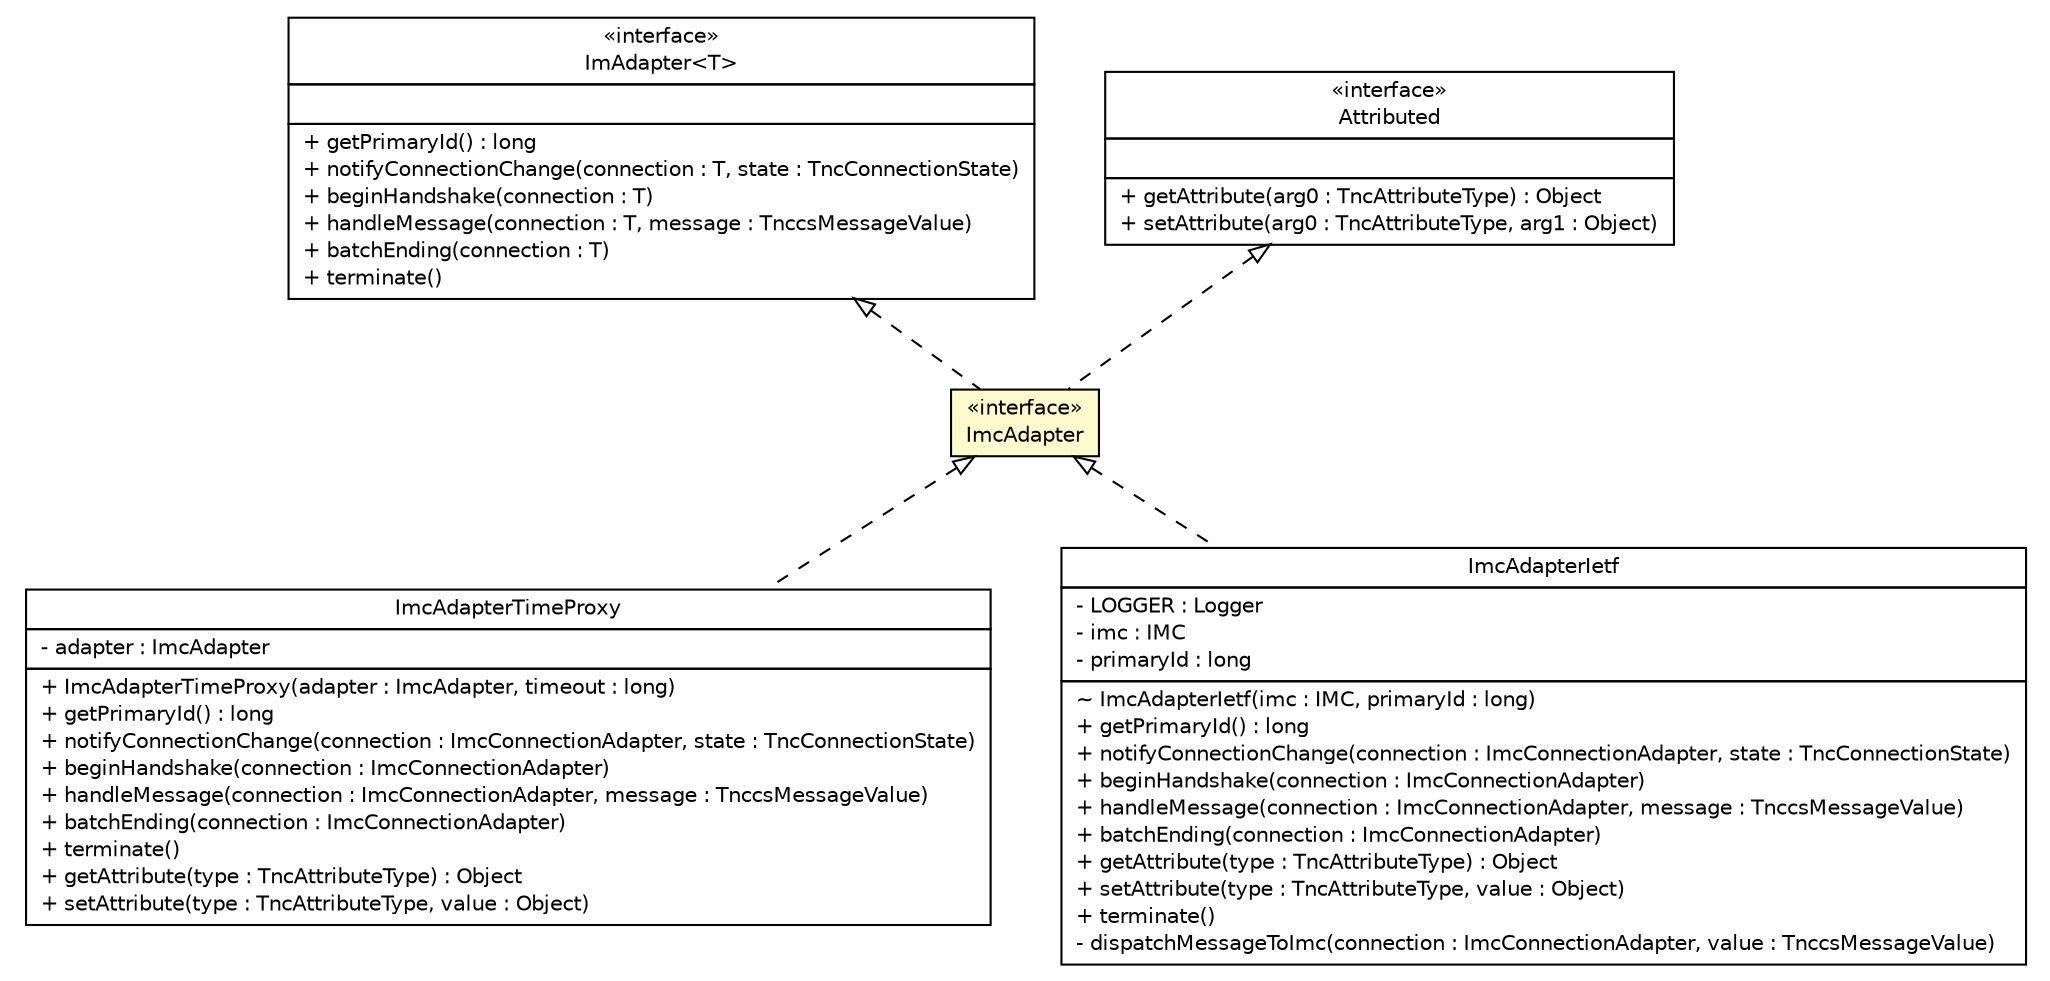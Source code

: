 #!/usr/local/bin/dot
#
# Class diagram 
# Generated by UMLGraph version R5_6 (http://www.umlgraph.org/)
#

digraph G {
	edge [fontname="Helvetica",fontsize=10,labelfontname="Helvetica",labelfontsize=10];
	node [fontname="Helvetica",fontsize=10,shape=plaintext];
	nodesep=0.25;
	ranksep=0.5;
	// de.hsbremen.tc.tnc.tnccs.adapter.im.ImcAdapterTimeProxy
	c21265 [label=<<table title="de.hsbremen.tc.tnc.tnccs.adapter.im.ImcAdapterTimeProxy" border="0" cellborder="1" cellspacing="0" cellpadding="2" port="p" href="./ImcAdapterTimeProxy.html">
		<tr><td><table border="0" cellspacing="0" cellpadding="1">
<tr><td align="center" balign="center"> ImcAdapterTimeProxy </td></tr>
		</table></td></tr>
		<tr><td><table border="0" cellspacing="0" cellpadding="1">
<tr><td align="left" balign="left"> - adapter : ImcAdapter </td></tr>
		</table></td></tr>
		<tr><td><table border="0" cellspacing="0" cellpadding="1">
<tr><td align="left" balign="left"> + ImcAdapterTimeProxy(adapter : ImcAdapter, timeout : long) </td></tr>
<tr><td align="left" balign="left"> + getPrimaryId() : long </td></tr>
<tr><td align="left" balign="left"> + notifyConnectionChange(connection : ImcConnectionAdapter, state : TncConnectionState) </td></tr>
<tr><td align="left" balign="left"> + beginHandshake(connection : ImcConnectionAdapter) </td></tr>
<tr><td align="left" balign="left"> + handleMessage(connection : ImcConnectionAdapter, message : TnccsMessageValue) </td></tr>
<tr><td align="left" balign="left"> + batchEnding(connection : ImcConnectionAdapter) </td></tr>
<tr><td align="left" balign="left"> + terminate() </td></tr>
<tr><td align="left" balign="left"> + getAttribute(type : TncAttributeType) : Object </td></tr>
<tr><td align="left" balign="left"> + setAttribute(type : TncAttributeType, value : Object) </td></tr>
		</table></td></tr>
		</table>>, URL="./ImcAdapterTimeProxy.html", fontname="Helvetica", fontcolor="black", fontsize=10.0];
	// de.hsbremen.tc.tnc.tnccs.adapter.im.ImAdapter<T>
	c21267 [label=<<table title="de.hsbremen.tc.tnc.tnccs.adapter.im.ImAdapter" border="0" cellborder="1" cellspacing="0" cellpadding="2" port="p" href="./ImAdapter.html">
		<tr><td><table border="0" cellspacing="0" cellpadding="1">
<tr><td align="center" balign="center"> &#171;interface&#187; </td></tr>
<tr><td align="center" balign="center"> ImAdapter&lt;T&gt; </td></tr>
		</table></td></tr>
		<tr><td><table border="0" cellspacing="0" cellpadding="1">
<tr><td align="left" balign="left">  </td></tr>
		</table></td></tr>
		<tr><td><table border="0" cellspacing="0" cellpadding="1">
<tr><td align="left" balign="left"> + getPrimaryId() : long </td></tr>
<tr><td align="left" balign="left"> + notifyConnectionChange(connection : T, state : TncConnectionState) </td></tr>
<tr><td align="left" balign="left"> + beginHandshake(connection : T) </td></tr>
<tr><td align="left" balign="left"> + handleMessage(connection : T, message : TnccsMessageValue) </td></tr>
<tr><td align="left" balign="left"> + batchEnding(connection : T) </td></tr>
<tr><td align="left" balign="left"> + terminate() </td></tr>
		</table></td></tr>
		</table>>, URL="./ImAdapter.html", fontname="Helvetica", fontcolor="black", fontsize=10.0];
	// de.hsbremen.tc.tnc.tnccs.adapter.im.ImcAdapter
	c21268 [label=<<table title="de.hsbremen.tc.tnc.tnccs.adapter.im.ImcAdapter" border="0" cellborder="1" cellspacing="0" cellpadding="2" port="p" bgcolor="lemonChiffon" href="./ImcAdapter.html">
		<tr><td><table border="0" cellspacing="0" cellpadding="1">
<tr><td align="center" balign="center"> &#171;interface&#187; </td></tr>
<tr><td align="center" balign="center"> ImcAdapter </td></tr>
		</table></td></tr>
		</table>>, URL="./ImcAdapter.html", fontname="Helvetica", fontcolor="black", fontsize=10.0];
	// de.hsbremen.tc.tnc.tnccs.adapter.im.ImcAdapterIetf
	c21269 [label=<<table title="de.hsbremen.tc.tnc.tnccs.adapter.im.ImcAdapterIetf" border="0" cellborder="1" cellspacing="0" cellpadding="2" port="p" href="./ImcAdapterIetf.html">
		<tr><td><table border="0" cellspacing="0" cellpadding="1">
<tr><td align="center" balign="center"> ImcAdapterIetf </td></tr>
		</table></td></tr>
		<tr><td><table border="0" cellspacing="0" cellpadding="1">
<tr><td align="left" balign="left"> - LOGGER : Logger </td></tr>
<tr><td align="left" balign="left"> - imc : IMC </td></tr>
<tr><td align="left" balign="left"> - primaryId : long </td></tr>
		</table></td></tr>
		<tr><td><table border="0" cellspacing="0" cellpadding="1">
<tr><td align="left" balign="left"> ~ ImcAdapterIetf(imc : IMC, primaryId : long) </td></tr>
<tr><td align="left" balign="left"> + getPrimaryId() : long </td></tr>
<tr><td align="left" balign="left"> + notifyConnectionChange(connection : ImcConnectionAdapter, state : TncConnectionState) </td></tr>
<tr><td align="left" balign="left"> + beginHandshake(connection : ImcConnectionAdapter) </td></tr>
<tr><td align="left" balign="left"> + handleMessage(connection : ImcConnectionAdapter, message : TnccsMessageValue) </td></tr>
<tr><td align="left" balign="left"> + batchEnding(connection : ImcConnectionAdapter) </td></tr>
<tr><td align="left" balign="left"> + getAttribute(type : TncAttributeType) : Object </td></tr>
<tr><td align="left" balign="left"> + setAttribute(type : TncAttributeType, value : Object) </td></tr>
<tr><td align="left" balign="left"> + terminate() </td></tr>
<tr><td align="left" balign="left"> - dispatchMessageToImc(connection : ImcConnectionAdapter, value : TnccsMessageValue) </td></tr>
		</table></td></tr>
		</table>>, URL="./ImcAdapterIetf.html", fontname="Helvetica", fontcolor="black", fontsize=10.0];
	//de.hsbremen.tc.tnc.tnccs.adapter.im.ImcAdapterTimeProxy implements de.hsbremen.tc.tnc.tnccs.adapter.im.ImcAdapter
	c21268:p -> c21265:p [dir=back,arrowtail=empty,style=dashed];
	//de.hsbremen.tc.tnc.tnccs.adapter.im.ImcAdapter implements de.hsbremen.tc.tnc.tnccs.adapter.im.ImAdapter<T>
	c21267:p -> c21268:p [dir=back,arrowtail=empty,style=dashed];
	//de.hsbremen.tc.tnc.tnccs.adapter.im.ImcAdapter implements de.hsbremen.tc.tnc.attribute.Attributed
	c21314:p -> c21268:p [dir=back,arrowtail=empty,style=dashed];
	//de.hsbremen.tc.tnc.tnccs.adapter.im.ImcAdapterIetf implements de.hsbremen.tc.tnc.tnccs.adapter.im.ImcAdapter
	c21268:p -> c21269:p [dir=back,arrowtail=empty,style=dashed];
	// de.hsbremen.tc.tnc.attribute.Attributed
	c21314 [label=<<table title="de.hsbremen.tc.tnc.attribute.Attributed" border="0" cellborder="1" cellspacing="0" cellpadding="2" port="p" href="http://java.sun.com/j2se/1.4.2/docs/api/de/hsbremen/tc/tnc/attribute/Attributed.html">
		<tr><td><table border="0" cellspacing="0" cellpadding="1">
<tr><td align="center" balign="center"> &#171;interface&#187; </td></tr>
<tr><td align="center" balign="center"> Attributed </td></tr>
		</table></td></tr>
		<tr><td><table border="0" cellspacing="0" cellpadding="1">
<tr><td align="left" balign="left">  </td></tr>
		</table></td></tr>
		<tr><td><table border="0" cellspacing="0" cellpadding="1">
<tr><td align="left" balign="left"> + getAttribute(arg0 : TncAttributeType) : Object </td></tr>
<tr><td align="left" balign="left"> + setAttribute(arg0 : TncAttributeType, arg1 : Object) </td></tr>
		</table></td></tr>
		</table>>, URL="http://java.sun.com/j2se/1.4.2/docs/api/de/hsbremen/tc/tnc/attribute/Attributed.html", fontname="Helvetica", fontcolor="black", fontsize=10.0];
}

